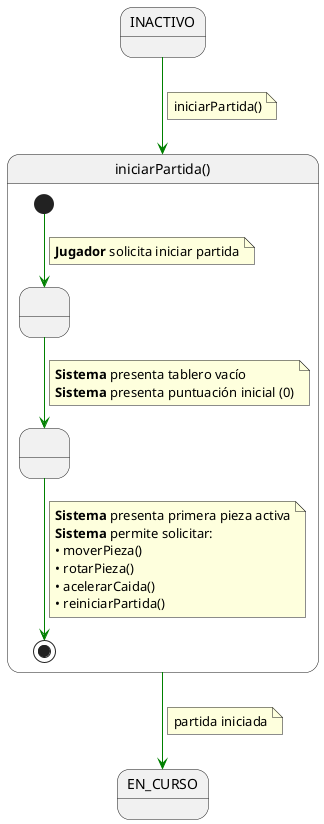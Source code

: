 @startuml iniciarPartida

skinparam linetype polyline
 
  INACTIVO -[#green]-> iniciarPartida
  note on link
  iniciarPartida()
  end note

state iniciarPartida as "iniciarPartida()" {

    state " " as InicializandoJuego
    state " " as PresentandoTablero

    [*] -[#green]-> InicializandoJuego
    note on link
    <b>Jugador</b> solicita iniciar partida
    end note

    InicializandoJuego -[#green]-> PresentandoTablero
    note on link
    <b>Sistema</b> presenta tablero vacío
    <b>Sistema</b> presenta puntuación inicial (0)
    end note

    PresentandoTablero -[#green]-> [*]
    note on link
    <b>Sistema</b> presenta primera pieza activa
    <b>Sistema</b> permite solicitar:
    • moverPieza()
    • rotarPieza()
    • acelerarCaida()
    • reiniciarPartida()
    end note
}

iniciarPartida -[#green]-> EN_CURSO
note on link
partida iniciada
end note

@enduml
